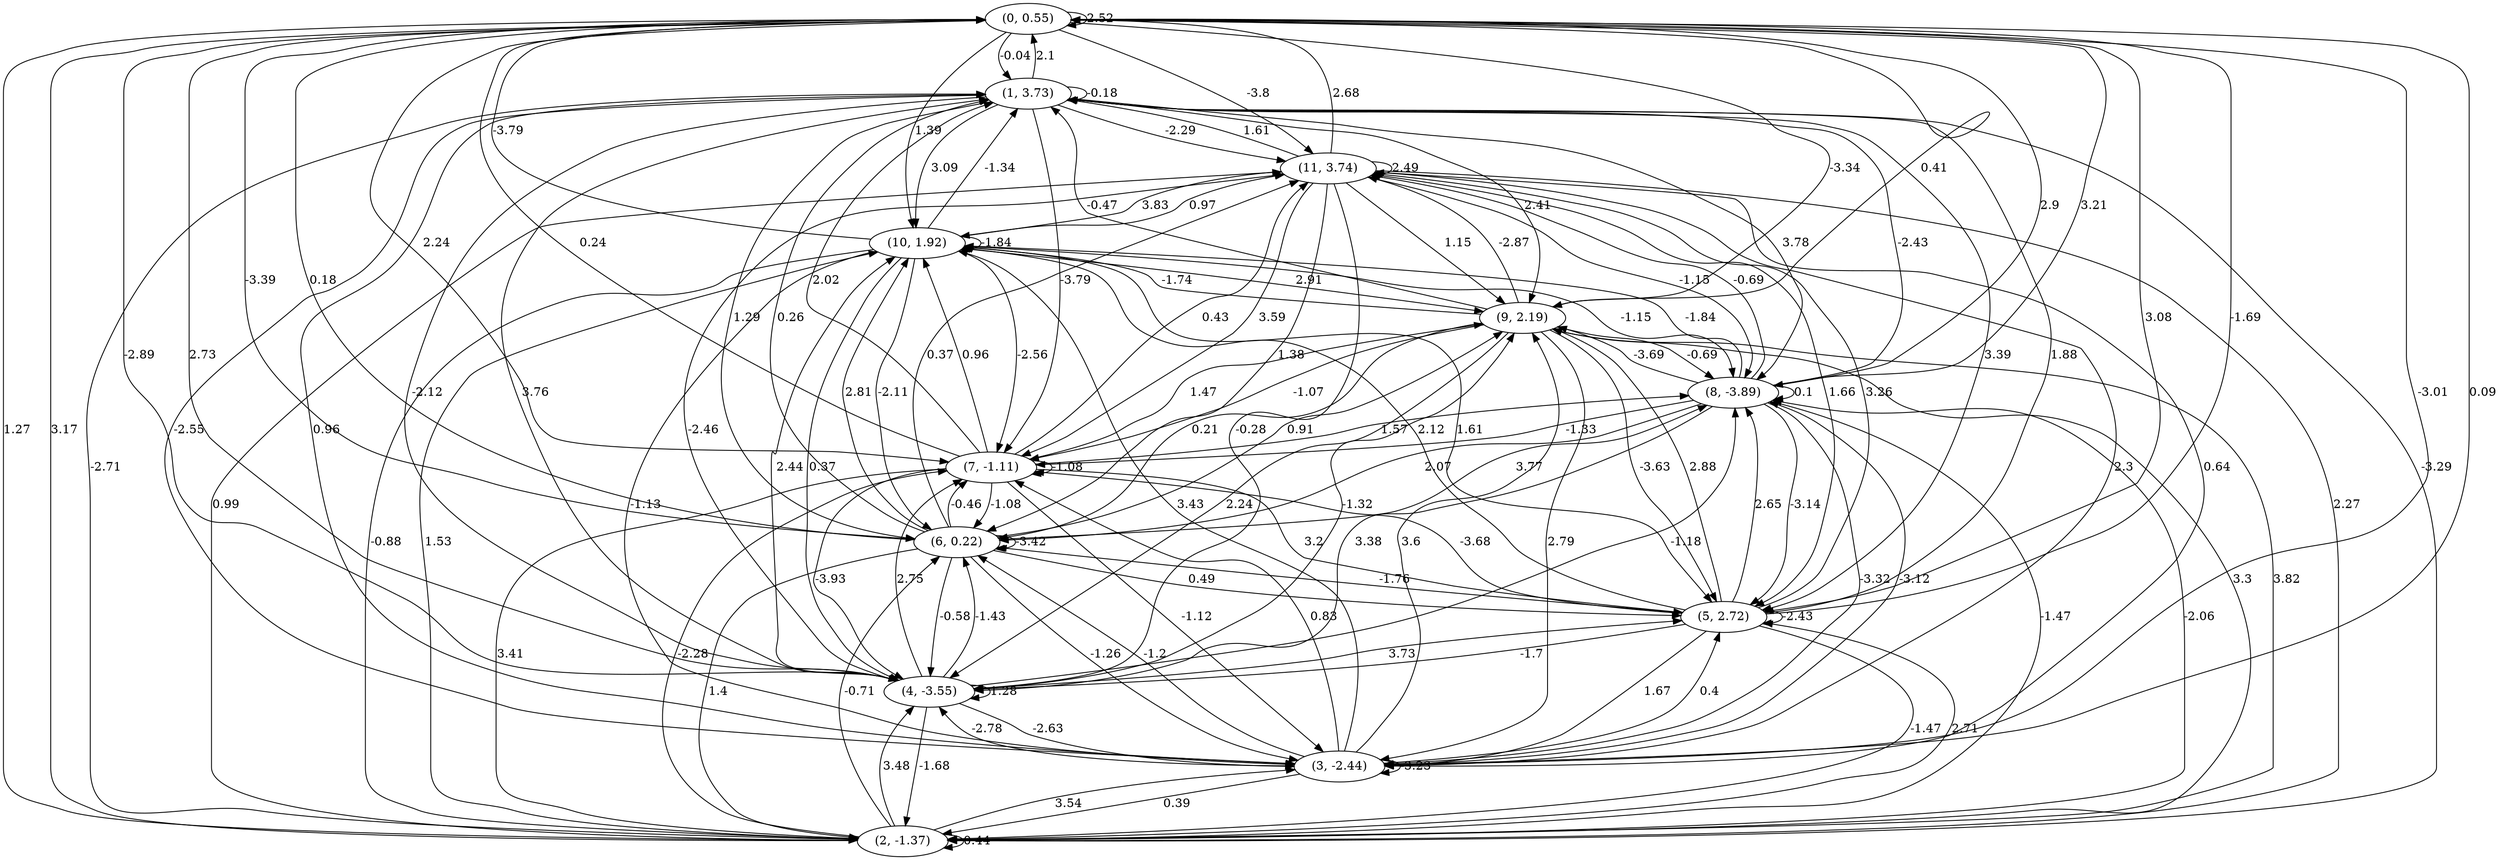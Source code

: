 digraph {
    0 [ label = "(0, 0.55)" ]
    1 [ label = "(1, 3.73)" ]
    2 [ label = "(2, -1.37)" ]
    3 [ label = "(3, -2.44)" ]
    4 [ label = "(4, -3.55)" ]
    5 [ label = "(5, 2.72)" ]
    6 [ label = "(6, 0.22)" ]
    7 [ label = "(7, -1.11)" ]
    8 [ label = "(8, -3.89)" ]
    9 [ label = "(9, 2.19)" ]
    10 [ label = "(10, 1.92)" ]
    11 [ label = "(11, 3.74)" ]
    0 -> 0 [ label = "2.52" ]
    1 -> 1 [ label = "-0.18" ]
    2 -> 2 [ label = "0.44" ]
    3 -> 3 [ label = "-3.23" ]
    4 -> 4 [ label = "1.28" ]
    5 -> 5 [ label = "-2.43" ]
    6 -> 6 [ label = "-3.42" ]
    7 -> 7 [ label = "-1.08" ]
    8 -> 8 [ label = "0.1" ]
    10 -> 10 [ label = "-1.84" ]
    11 -> 11 [ label = "2.49" ]
    1 -> 0 [ label = "2.1" ]
    2 -> 0 [ label = "3.17" ]
    3 -> 0 [ label = "0.09" ]
    4 -> 0 [ label = "2.73" ]
    5 -> 0 [ label = "-1.69" ]
    6 -> 0 [ label = "0.18" ]
    7 -> 0 [ label = "0.24" ]
    8 -> 0 [ label = "3.21" ]
    9 -> 0 [ label = "0.41" ]
    10 -> 0 [ label = "-3.79" ]
    11 -> 0 [ label = "2.68" ]
    0 -> 1 [ label = "-0.04" ]
    2 -> 1 [ label = "-2.71" ]
    3 -> 1 [ label = "0.96" ]
    4 -> 1 [ label = "3.76" ]
    5 -> 1 [ label = "1.88" ]
    6 -> 1 [ label = "0.26" ]
    7 -> 1 [ label = "2.02" ]
    8 -> 1 [ label = "-2.43" ]
    9 -> 1 [ label = "-0.47" ]
    10 -> 1 [ label = "-1.34" ]
    11 -> 1 [ label = "1.61" ]
    0 -> 2 [ label = "1.27" ]
    1 -> 2 [ label = "-3.29" ]
    3 -> 2 [ label = "0.39" ]
    4 -> 2 [ label = "-1.68" ]
    5 -> 2 [ label = "-1.47" ]
    6 -> 2 [ label = "1.4" ]
    7 -> 2 [ label = "3.41" ]
    8 -> 2 [ label = "-1.47" ]
    9 -> 2 [ label = "3.3" ]
    10 -> 2 [ label = "-0.88" ]
    11 -> 2 [ label = "2.27" ]
    0 -> 3 [ label = "-3.01" ]
    1 -> 3 [ label = "-2.55" ]
    2 -> 3 [ label = "3.54" ]
    4 -> 3 [ label = "-2.63" ]
    5 -> 3 [ label = "1.67" ]
    6 -> 3 [ label = "-1.26" ]
    7 -> 3 [ label = "-1.12" ]
    8 -> 3 [ label = "-3.32" ]
    9 -> 3 [ label = "2.79" ]
    10 -> 3 [ label = "-1.13" ]
    11 -> 3 [ label = "0.64" ]
    0 -> 4 [ label = "-2.89" ]
    1 -> 4 [ label = "-2.12" ]
    2 -> 4 [ label = "3.48" ]
    3 -> 4 [ label = "-2.78" ]
    5 -> 4 [ label = "-1.7" ]
    6 -> 4 [ label = "-0.58" ]
    7 -> 4 [ label = "-3.93" ]
    8 -> 4 [ label = "3.38" ]
    9 -> 4 [ label = "2.24" ]
    10 -> 4 [ label = "0.37" ]
    11 -> 4 [ label = "-0.28" ]
    0 -> 5 [ label = "3.08" ]
    1 -> 5 [ label = "3.39" ]
    2 -> 5 [ label = "2.71" ]
    3 -> 5 [ label = "0.4" ]
    4 -> 5 [ label = "3.73" ]
    6 -> 5 [ label = "0.49" ]
    7 -> 5 [ label = "3.2" ]
    8 -> 5 [ label = "-3.14" ]
    9 -> 5 [ label = "-3.63" ]
    10 -> 5 [ label = "1.61" ]
    11 -> 5 [ label = "1.66" ]
    0 -> 6 [ label = "-3.39" ]
    1 -> 6 [ label = "1.29" ]
    2 -> 6 [ label = "-0.71" ]
    3 -> 6 [ label = "-1.2" ]
    4 -> 6 [ label = "-1.43" ]
    5 -> 6 [ label = "-1.76" ]
    7 -> 6 [ label = "-1.08" ]
    8 -> 6 [ label = "2.07" ]
    9 -> 6 [ label = "0.21" ]
    10 -> 6 [ label = "-2.11" ]
    11 -> 6 [ label = "1.38" ]
    0 -> 7 [ label = "2.24" ]
    1 -> 7 [ label = "-3.79" ]
    2 -> 7 [ label = "-2.28" ]
    3 -> 7 [ label = "0.83" ]
    4 -> 7 [ label = "2.75" ]
    5 -> 7 [ label = "-3.68" ]
    6 -> 7 [ label = "-0.46" ]
    8 -> 7 [ label = "-1.33" ]
    9 -> 7 [ label = "-1.07" ]
    10 -> 7 [ label = "-2.56" ]
    11 -> 7 [ label = "3.59" ]
    0 -> 8 [ label = "2.9" ]
    1 -> 8 [ label = "3.78" ]
    2 -> 8 [ label = "-2.06" ]
    3 -> 8 [ label = "-3.12" ]
    4 -> 8 [ label = "-1.18" ]
    5 -> 8 [ label = "2.65" ]
    6 -> 8 [ label = "3.77" ]
    7 -> 8 [ label = "1.57" ]
    9 -> 8 [ label = "-0.69" ]
    10 -> 8 [ label = "-1.15" ]
    11 -> 8 [ label = "-1.15" ]
    0 -> 9 [ label = "-3.34" ]
    1 -> 9 [ label = "2.41" ]
    2 -> 9 [ label = "3.82" ]
    3 -> 9 [ label = "3.6" ]
    4 -> 9 [ label = "-1.32" ]
    5 -> 9 [ label = "2.88" ]
    6 -> 9 [ label = "0.91" ]
    7 -> 9 [ label = "1.47" ]
    8 -> 9 [ label = "-3.69" ]
    10 -> 9 [ label = "2.91" ]
    11 -> 9 [ label = "1.15" ]
    0 -> 10 [ label = "1.39" ]
    1 -> 10 [ label = "3.09" ]
    2 -> 10 [ label = "1.53" ]
    3 -> 10 [ label = "3.43" ]
    4 -> 10 [ label = "2.44" ]
    5 -> 10 [ label = "2.12" ]
    6 -> 10 [ label = "2.81" ]
    7 -> 10 [ label = "0.96" ]
    8 -> 10 [ label = "-1.84" ]
    9 -> 10 [ label = "-1.74" ]
    11 -> 10 [ label = "3.83" ]
    0 -> 11 [ label = "-3.8" ]
    1 -> 11 [ label = "-2.29" ]
    2 -> 11 [ label = "0.99" ]
    3 -> 11 [ label = "2.3" ]
    4 -> 11 [ label = "-2.46" ]
    5 -> 11 [ label = "3.26" ]
    6 -> 11 [ label = "0.37" ]
    7 -> 11 [ label = "0.43" ]
    8 -> 11 [ label = "-0.69" ]
    9 -> 11 [ label = "-2.87" ]
    10 -> 11 [ label = "0.97" ]
}

